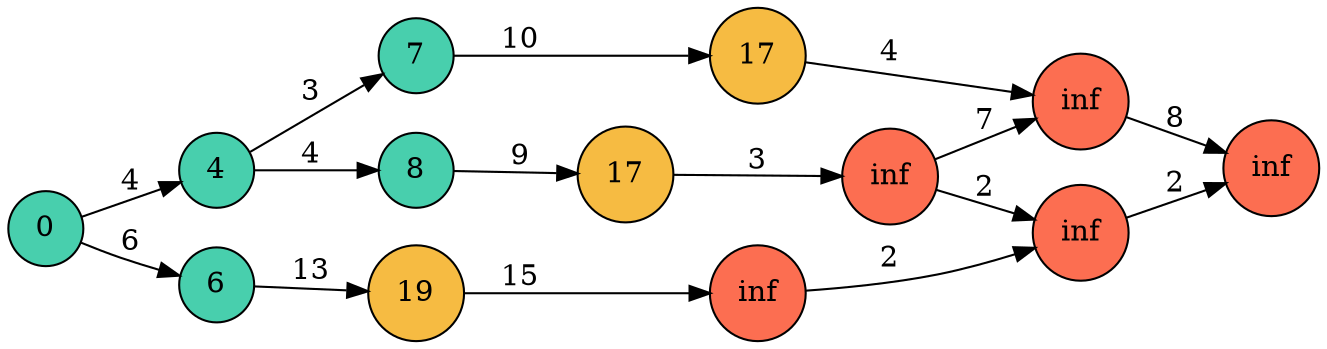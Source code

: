 # train 		= 3bafda
# local train 	= 48cfad
# bus 			= ea89bf
# taxi			= f6bb42
# plane			= fc6e51
digraph example {
	rankdir = LR;
	node [style=filled, shape=circle];
	A [label="0", fillcolor="#48cfad"];
	B [label="4", fillcolor="#48cfad"];
	C [label="6", fillcolor="#48cfad"];
	D [label="7", fillcolor="#48cfad"];
	E [label="8", fillcolor="#48cfad"];
	F [label="17", fillcolor="#f6bb42"];
	G [label="17", fillcolor="#f6bb42"];
	H [label="19", fillcolor="#f6bb42"];
	I [label="inf", fillcolor="#fc6e51"];
	J [label="inf", fillcolor="#fc6e51"];
	K [label="inf", fillcolor="#fc6e51"];
	L [label="inf", fillcolor="#fc6e51"];
	M [label="inf", fillcolor="#fc6e51"];
	A->B [label="4"];
	A->C [label="6"];
	B->D [label="3"];
	B->E [label="4"];
	D->F [label="10"];
	E->G [label="9"];
	C->H [label="13"];
	F->I [label="4"];
	G->J [label="3"];
	H->K [label="15"];
	I->M [label="8"];
	J->I [label="7"];
	J->L [label="2"];
	K->L [label="2"];
	L->M [label="2"];
}